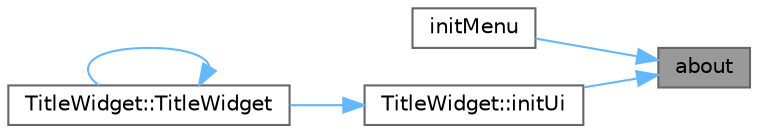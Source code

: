 digraph "about"
{
 // LATEX_PDF_SIZE
  bgcolor="transparent";
  edge [fontname=Helvetica,fontsize=10,labelfontname=Helvetica,labelfontsize=10];
  node [fontname=Helvetica,fontsize=10,shape=box,height=0.2,width=0.4];
  rankdir="RL";
  Node1 [id="Node000001",label="about",height=0.2,width=0.4,color="gray40", fillcolor="grey60", style="filled", fontcolor="black",tooltip="关于应用信号"];
  Node1 -> Node2 [id="edge1_Node000001_Node000002",dir="back",color="steelblue1",style="solid",tooltip=" "];
  Node2 [id="Node000002",label="initMenu",height=0.2,width=0.4,color="grey40", fillcolor="white", style="filled",URL="$class_title_option_menu.html#a9b45abf428270b1d7e17309e9fc6fe1f",tooltip="初始化菜单布局和内容"];
  Node1 -> Node3 [id="edge2_Node000001_Node000003",dir="back",color="steelblue1",style="solid",tooltip=" "];
  Node3 [id="Node000003",label="TitleWidget::initUi",height=0.2,width=0.4,color="grey40", fillcolor="white", style="filled",URL="$class_title_widget.html#afba6e95967cc3eb25fd518f7bde6ec04",tooltip="初始化界面元素"];
  Node3 -> Node4 [id="edge3_Node000003_Node000004",dir="back",color="steelblue1",style="solid",tooltip=" "];
  Node4 [id="Node000004",label="TitleWidget::TitleWidget",height=0.2,width=0.4,color="grey40", fillcolor="white", style="filled",URL="$class_title_widget.html#a60213ec72a7b8093c5acf83bf7e359c0",tooltip="构造函数，初始化标题栏控件"];
  Node4 -> Node4 [id="edge4_Node000004_Node000004",dir="back",color="steelblue1",style="solid",tooltip=" "];
}

